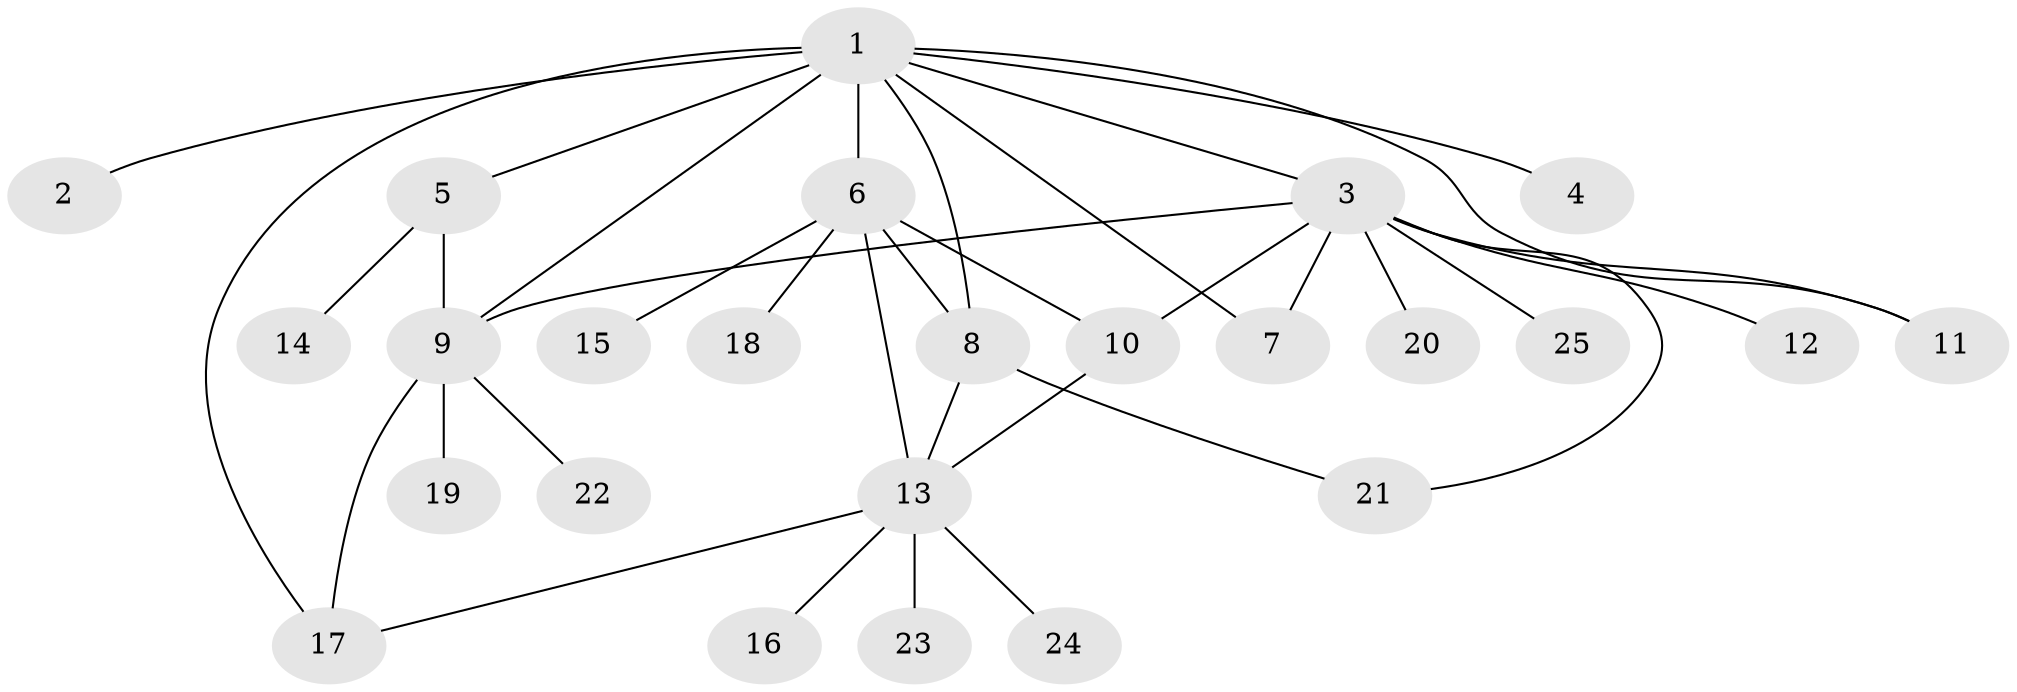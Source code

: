 // original degree distribution, {1: 0.46, 15: 0.02, 5: 0.04, 2: 0.32, 11: 0.02, 4: 0.02, 8: 0.06, 3: 0.06}
// Generated by graph-tools (version 1.1) at 2025/35/03/09/25 02:35:28]
// undirected, 25 vertices, 35 edges
graph export_dot {
graph [start="1"]
  node [color=gray90,style=filled];
  1;
  2;
  3;
  4;
  5;
  6;
  7;
  8;
  9;
  10;
  11;
  12;
  13;
  14;
  15;
  16;
  17;
  18;
  19;
  20;
  21;
  22;
  23;
  24;
  25;
  1 -- 2 [weight=1.0];
  1 -- 3 [weight=1.0];
  1 -- 4 [weight=1.0];
  1 -- 5 [weight=1.0];
  1 -- 6 [weight=2.0];
  1 -- 7 [weight=1.0];
  1 -- 8 [weight=1.0];
  1 -- 9 [weight=2.0];
  1 -- 11 [weight=1.0];
  1 -- 17 [weight=1.0];
  3 -- 7 [weight=1.0];
  3 -- 9 [weight=1.0];
  3 -- 10 [weight=1.0];
  3 -- 11 [weight=1.0];
  3 -- 12 [weight=1.0];
  3 -- 20 [weight=1.0];
  3 -- 21 [weight=1.0];
  3 -- 25 [weight=1.0];
  5 -- 9 [weight=1.0];
  5 -- 14 [weight=1.0];
  6 -- 8 [weight=1.0];
  6 -- 10 [weight=1.0];
  6 -- 13 [weight=1.0];
  6 -- 15 [weight=1.0];
  6 -- 18 [weight=1.0];
  8 -- 13 [weight=1.0];
  8 -- 21 [weight=1.0];
  9 -- 17 [weight=1.0];
  9 -- 19 [weight=1.0];
  9 -- 22 [weight=1.0];
  10 -- 13 [weight=1.0];
  13 -- 16 [weight=1.0];
  13 -- 17 [weight=1.0];
  13 -- 23 [weight=1.0];
  13 -- 24 [weight=1.0];
}
